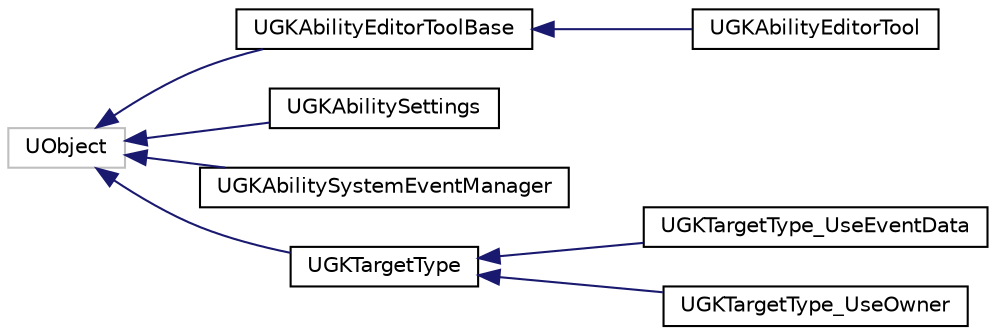 digraph "Graphical Class Hierarchy"
{
 // LATEX_PDF_SIZE
  edge [fontname="Helvetica",fontsize="10",labelfontname="Helvetica",labelfontsize="10"];
  node [fontname="Helvetica",fontsize="10",shape=record];
  rankdir="LR";
  Node0 [label="UObject",height=0.2,width=0.4,color="grey75", fillcolor="white", style="filled",tooltip=" "];
  Node0 -> Node1 [dir="back",color="midnightblue",fontsize="10",style="solid",fontname="Helvetica"];
  Node1 [label="UGKAbilityEditorToolBase",height=0.2,width=0.4,color="black", fillcolor="white", style="filled",URL="$classUGKAbilityEditorToolBase.html",tooltip=" "];
  Node1 -> Node2 [dir="back",color="midnightblue",fontsize="10",style="solid",fontname="Helvetica"];
  Node2 [label="UGKAbilityEditorTool",height=0.2,width=0.4,color="black", fillcolor="white", style="filled",URL="$classUGKAbilityEditorTool.html",tooltip=" "];
  Node0 -> Node3 [dir="back",color="midnightblue",fontsize="10",style="solid",fontname="Helvetica"];
  Node3 [label="UGKAbilitySettings",height=0.2,width=0.4,color="black", fillcolor="white", style="filled",URL="$classUGKAbilitySettings.html",tooltip=" "];
  Node0 -> Node4 [dir="back",color="midnightblue",fontsize="10",style="solid",fontname="Helvetica"];
  Node4 [label="UGKAbilitySystemEventManager",height=0.2,width=0.4,color="black", fillcolor="white", style="filled",URL="$classUGKAbilitySystemEventManager.html",tooltip=" "];
  Node0 -> Node5 [dir="back",color="midnightblue",fontsize="10",style="solid",fontname="Helvetica"];
  Node5 [label="UGKTargetType",height=0.2,width=0.4,color="black", fillcolor="white", style="filled",URL="$classUGKTargetType.html",tooltip=" "];
  Node5 -> Node6 [dir="back",color="midnightblue",fontsize="10",style="solid",fontname="Helvetica"];
  Node6 [label="UGKTargetType_UseEventData",height=0.2,width=0.4,color="black", fillcolor="white", style="filled",URL="$classUGKTargetType__UseEventData.html",tooltip=" "];
  Node5 -> Node7 [dir="back",color="midnightblue",fontsize="10",style="solid",fontname="Helvetica"];
  Node7 [label="UGKTargetType_UseOwner",height=0.2,width=0.4,color="black", fillcolor="white", style="filled",URL="$classUGKTargetType__UseOwner.html",tooltip=" "];
}
